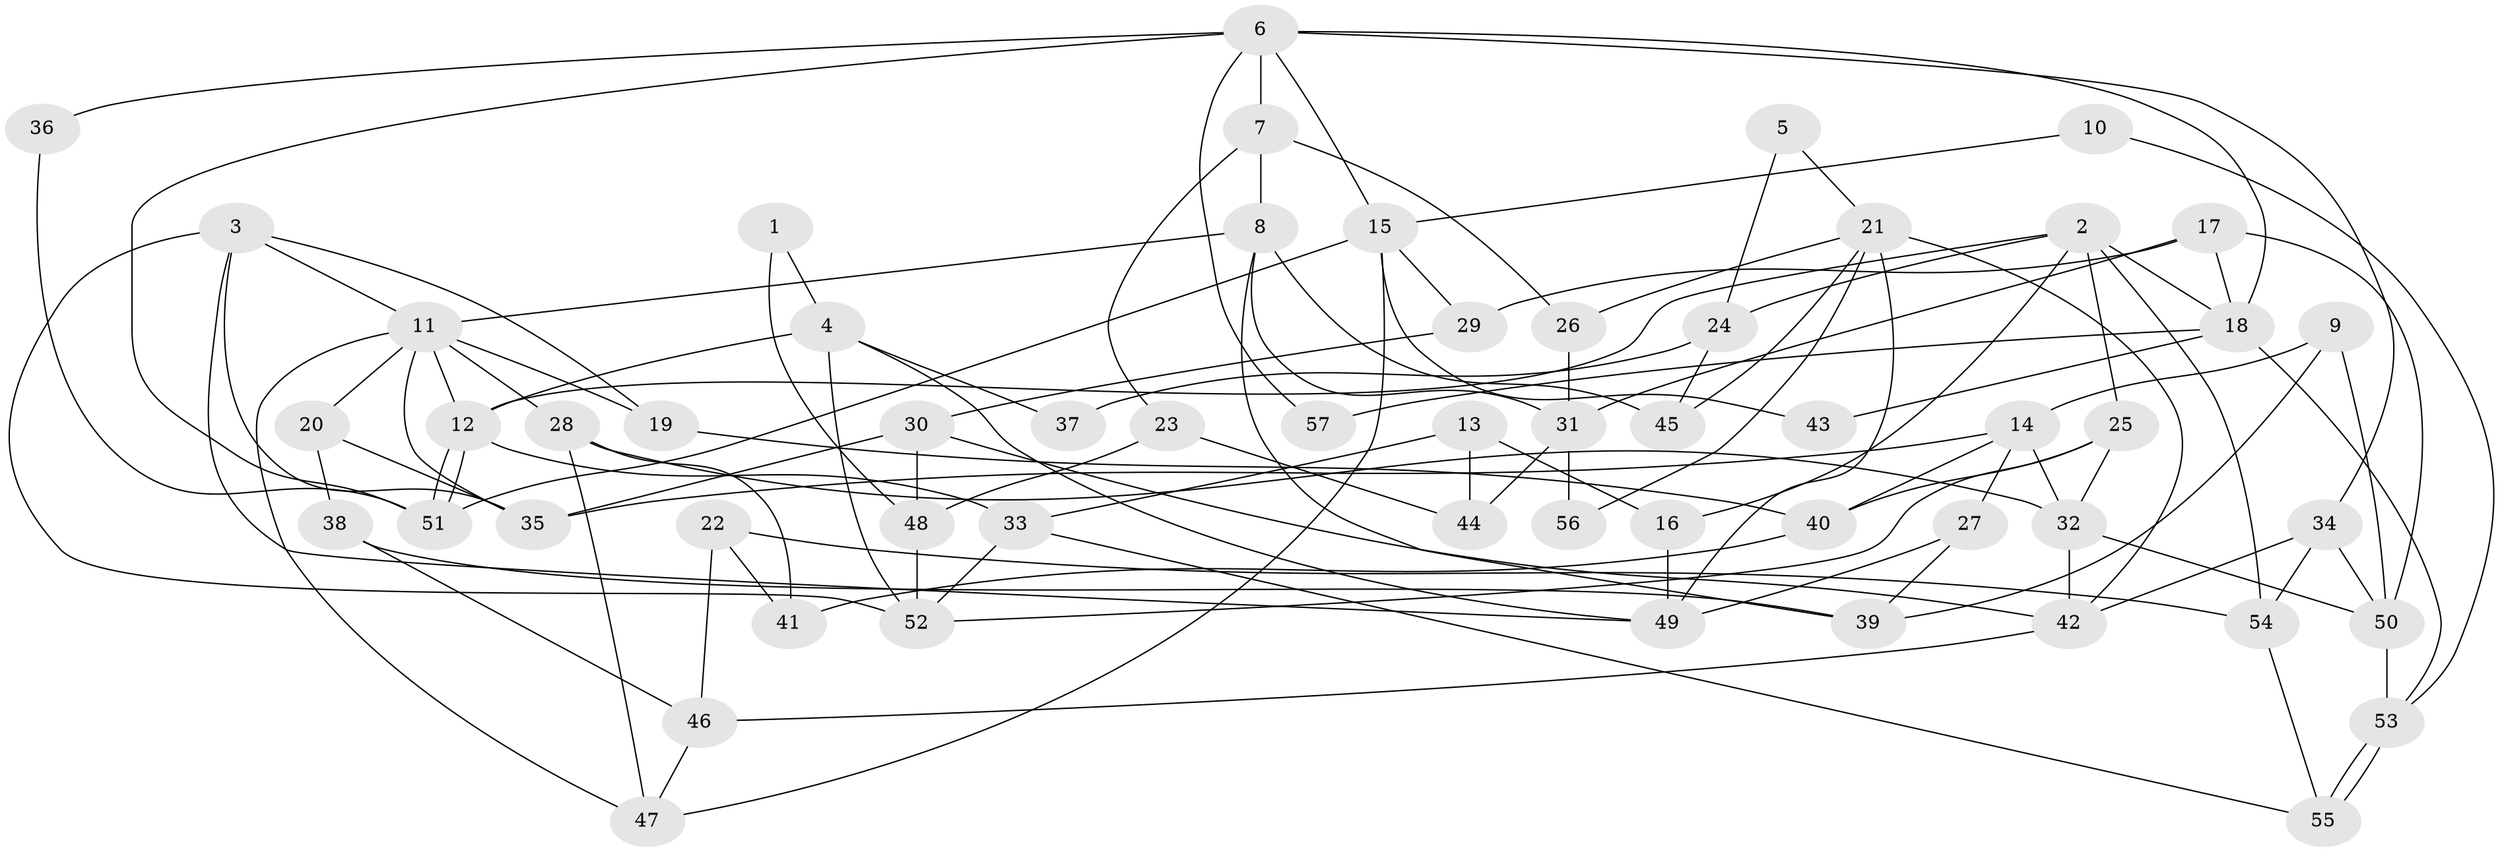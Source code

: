 // Generated by graph-tools (version 1.1) at 2025/26/03/09/25 03:26:13]
// undirected, 57 vertices, 114 edges
graph export_dot {
graph [start="1"]
  node [color=gray90,style=filled];
  1;
  2;
  3;
  4;
  5;
  6;
  7;
  8;
  9;
  10;
  11;
  12;
  13;
  14;
  15;
  16;
  17;
  18;
  19;
  20;
  21;
  22;
  23;
  24;
  25;
  26;
  27;
  28;
  29;
  30;
  31;
  32;
  33;
  34;
  35;
  36;
  37;
  38;
  39;
  40;
  41;
  42;
  43;
  44;
  45;
  46;
  47;
  48;
  49;
  50;
  51;
  52;
  53;
  54;
  55;
  56;
  57;
  1 -- 4;
  1 -- 48;
  2 -- 54;
  2 -- 12;
  2 -- 16;
  2 -- 18;
  2 -- 24;
  2 -- 25;
  3 -- 52;
  3 -- 11;
  3 -- 19;
  3 -- 35;
  3 -- 49;
  4 -- 52;
  4 -- 12;
  4 -- 37;
  4 -- 49;
  5 -- 21;
  5 -- 24;
  6 -- 51;
  6 -- 18;
  6 -- 7;
  6 -- 15;
  6 -- 34;
  6 -- 36;
  6 -- 57;
  7 -- 26;
  7 -- 8;
  7 -- 23;
  8 -- 11;
  8 -- 31;
  8 -- 39;
  8 -- 45;
  9 -- 14;
  9 -- 50;
  9 -- 39;
  10 -- 53;
  10 -- 15;
  11 -- 20;
  11 -- 35;
  11 -- 12;
  11 -- 19;
  11 -- 28;
  11 -- 47;
  12 -- 51;
  12 -- 51;
  12 -- 33;
  13 -- 44;
  13 -- 16;
  13 -- 33;
  14 -- 40;
  14 -- 27;
  14 -- 32;
  14 -- 35;
  15 -- 47;
  15 -- 29;
  15 -- 43;
  15 -- 51;
  16 -- 49;
  17 -- 18;
  17 -- 29;
  17 -- 31;
  17 -- 50;
  18 -- 53;
  18 -- 43;
  18 -- 57;
  19 -- 40;
  20 -- 38;
  20 -- 35;
  21 -- 49;
  21 -- 42;
  21 -- 26;
  21 -- 45;
  21 -- 56;
  22 -- 41;
  22 -- 54;
  22 -- 46;
  23 -- 48;
  23 -- 44;
  24 -- 45;
  24 -- 37;
  25 -- 32;
  25 -- 40;
  25 -- 52;
  26 -- 31;
  27 -- 39;
  27 -- 49;
  28 -- 32;
  28 -- 41;
  28 -- 47;
  29 -- 30;
  30 -- 42;
  30 -- 35;
  30 -- 48;
  31 -- 44;
  31 -- 56;
  32 -- 42;
  32 -- 50;
  33 -- 52;
  33 -- 55;
  34 -- 50;
  34 -- 42;
  34 -- 54;
  36 -- 51;
  38 -- 39;
  38 -- 46;
  40 -- 41;
  42 -- 46;
  46 -- 47;
  48 -- 52;
  50 -- 53;
  53 -- 55;
  53 -- 55;
  54 -- 55;
}
